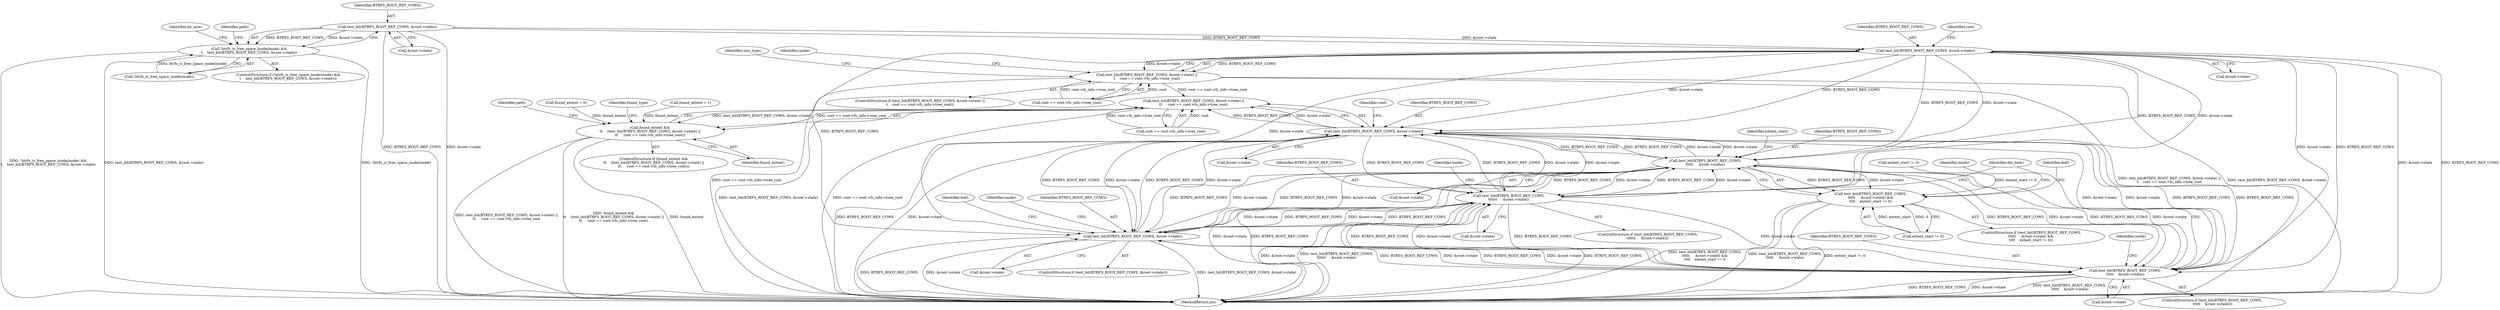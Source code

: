 digraph "1_linux_0305cd5f7fca85dae392b9ba85b116896eb7c1c7@pointer" {
"1000205" [label="(Call,test_bit(BTRFS_ROOT_REF_COWS, &root->state))"];
"1000201" [label="(Call,!btrfs_is_free_space_inode(inode) &&\n\t    test_bit(BTRFS_ROOT_REF_COWS, &root->state))"];
"1000231" [label="(Call,test_bit(BTRFS_ROOT_REF_COWS, &root->state))"];
"1000230" [label="(Call,test_bit(BTRFS_ROOT_REF_COWS, &root->state) ||\n\t    root == root->fs_info->tree_root)"];
"1000714" [label="(Call,test_bit(BTRFS_ROOT_REF_COWS, &root->state) ||\n\t\t     root == root->fs_info->tree_root)"];
"1000712" [label="(Call,found_extent &&\n\t\t    (test_bit(BTRFS_ROOT_REF_COWS, &root->state) ||\n\t\t     root == root->fs_info->tree_root))"];
"1000528" [label="(Call,test_bit(BTRFS_ROOT_REF_COWS,\n\t\t\t\t\t     &root->state))"];
"1000527" [label="(Call,test_bit(BTRFS_ROOT_REF_COWS,\n\t\t\t\t\t     &root->state) &&\n\t\t\t\t    extent_start != 0)"];
"1000572" [label="(Call,test_bit(BTRFS_ROOT_REF_COWS,\n\t\t\t\t\t\t     &root->state))"];
"1000618" [label="(Call,test_bit(BTRFS_ROOT_REF_COWS, &root->state))"];
"1000646" [label="(Call,test_bit(BTRFS_ROOT_REF_COWS,\n \t\t\t\t\t    &root->state))"];
"1000715" [label="(Call,test_bit(BTRFS_ROOT_REF_COWS, &root->state))"];
"1000205" [label="(Call,test_bit(BTRFS_ROOT_REF_COWS, &root->state))"];
"1000529" [label="(Identifier,BTRFS_ROOT_REF_COWS)"];
"1000201" [label="(Call,!btrfs_is_free_space_inode(inode) &&\n\t    test_bit(BTRFS_ROOT_REF_COWS, &root->state))"];
"1000571" [label="(ControlStructure,if (test_bit(BTRFS_ROOT_REF_COWS,\n\t\t\t\t\t\t     &root->state)))"];
"1000713" [label="(Identifier,found_extent)"];
"1000730" [label="(Identifier,path)"];
"1000573" [label="(Identifier,BTRFS_ROOT_REF_COWS)"];
"1000579" [label="(Identifier,inode)"];
"1000467" [label="(Call,found_extent = 0)"];
"1000783" [label="(Identifier,found_type)"];
"1000245" [label="(Identifier,inode)"];
"1000647" [label="(Identifier,BTRFS_ROOT_REF_COWS)"];
"1000528" [label="(Call,test_bit(BTRFS_ROOT_REF_COWS,\n\t\t\t\t\t     &root->state))"];
"1000721" [label="(Call,root == root->fs_info->tree_root)"];
"1000229" [label="(ControlStructure,if (test_bit(BTRFS_ROOT_REF_COWS, &root->state) ||\n\t    root == root->fs_info->tree_root))"];
"1000618" [label="(Call,test_bit(BTRFS_ROOT_REF_COWS, &root->state))"];
"1000617" [label="(ControlStructure,if (test_bit(BTRFS_ROOT_REF_COWS, &root->state)))"];
"1000526" [label="(ControlStructure,if (test_bit(BTRFS_ROOT_REF_COWS,\n\t\t\t\t\t     &root->state) &&\n\t\t\t\t    extent_start != 0))"];
"1000714" [label="(Call,test_bit(BTRFS_ROOT_REF_COWS, &root->state) ||\n\t\t     root == root->fs_info->tree_root)"];
"1000527" [label="(Call,test_bit(BTRFS_ROOT_REF_COWS,\n\t\t\t\t\t     &root->state) &&\n\t\t\t\t    extent_start != 0)"];
"1000717" [label="(Call,&root->state)"];
"1000711" [label="(ControlStructure,if (found_extent &&\n\t\t    (test_bit(BTRFS_ROOT_REF_COWS, &root->state) ||\n\t\t     root == root->fs_info->tree_root)))"];
"1000206" [label="(Identifier,BTRFS_ROOT_REF_COWS)"];
"1000233" [label="(Call,&root->state)"];
"1000237" [label="(Call,root == root->fs_info->tree_root)"];
"1000538" [label="(Identifier,inode)"];
"1000625" [label="(Identifier,inode)"];
"1000541" [label="(Identifier,leaf)"];
"1000202" [label="(Call,!btrfs_is_free_space_inode(inode))"];
"1000259" [label="(Identifier,min_type)"];
"1000654" [label="(Identifier,inode)"];
"1000200" [label="(ControlStructure,if (!btrfs_is_free_space_inode(inode) &&\n\t    test_bit(BTRFS_ROOT_REF_COWS, &root->state)))"];
"1000663" [label="(Identifier,del_item)"];
"1000620" [label="(Call,&root->state)"];
"1000712" [label="(Call,found_extent &&\n\t\t    (test_bit(BTRFS_ROOT_REF_COWS, &root->state) ||\n\t\t     root == root->fs_info->tree_root))"];
"1000535" [label="(Identifier,extent_start)"];
"1000646" [label="(Call,test_bit(BTRFS_ROOT_REF_COWS,\n \t\t\t\t\t    &root->state))"];
"1000568" [label="(Call,found_extent = 1)"];
"1000534" [label="(Call,extent_start != 0)"];
"1000957" [label="(MethodReturn,int)"];
"1000572" [label="(Call,test_bit(BTRFS_ROOT_REF_COWS,\n\t\t\t\t\t\t     &root->state))"];
"1000232" [label="(Identifier,BTRFS_ROOT_REF_COWS)"];
"1000530" [label="(Call,&root->state)"];
"1000238" [label="(Identifier,root)"];
"1000619" [label="(Identifier,BTRFS_ROOT_REF_COWS)"];
"1000212" [label="(Identifier,be_nice)"];
"1000207" [label="(Call,&root->state)"];
"1000215" [label="(Identifier,path)"];
"1000716" [label="(Identifier,BTRFS_ROOT_REF_COWS)"];
"1000648" [label="(Call,&root->state)"];
"1000231" [label="(Call,test_bit(BTRFS_ROOT_REF_COWS, &root->state))"];
"1000564" [label="(Call,extent_start != 0)"];
"1000230" [label="(Call,test_bit(BTRFS_ROOT_REF_COWS, &root->state) ||\n\t    root == root->fs_info->tree_root)"];
"1000632" [label="(Identifier,leaf)"];
"1000715" [label="(Call,test_bit(BTRFS_ROOT_REF_COWS, &root->state))"];
"1000645" [label="(ControlStructure,if (test_bit(BTRFS_ROOT_REF_COWS,\n \t\t\t\t\t    &root->state)))"];
"1000722" [label="(Identifier,root)"];
"1000574" [label="(Call,&root->state)"];
"1000205" -> "1000201"  [label="AST: "];
"1000205" -> "1000207"  [label="CFG: "];
"1000206" -> "1000205"  [label="AST: "];
"1000207" -> "1000205"  [label="AST: "];
"1000201" -> "1000205"  [label="CFG: "];
"1000205" -> "1000957"  [label="DDG: BTRFS_ROOT_REF_COWS"];
"1000205" -> "1000957"  [label="DDG: &root->state"];
"1000205" -> "1000201"  [label="DDG: BTRFS_ROOT_REF_COWS"];
"1000205" -> "1000201"  [label="DDG: &root->state"];
"1000205" -> "1000231"  [label="DDG: BTRFS_ROOT_REF_COWS"];
"1000205" -> "1000231"  [label="DDG: &root->state"];
"1000201" -> "1000200"  [label="AST: "];
"1000201" -> "1000202"  [label="CFG: "];
"1000202" -> "1000201"  [label="AST: "];
"1000212" -> "1000201"  [label="CFG: "];
"1000215" -> "1000201"  [label="CFG: "];
"1000201" -> "1000957"  [label="DDG: !btrfs_is_free_space_inode(inode) &&\n\t    test_bit(BTRFS_ROOT_REF_COWS, &root->state)"];
"1000201" -> "1000957"  [label="DDG: test_bit(BTRFS_ROOT_REF_COWS, &root->state)"];
"1000201" -> "1000957"  [label="DDG: !btrfs_is_free_space_inode(inode)"];
"1000202" -> "1000201"  [label="DDG: btrfs_is_free_space_inode(inode)"];
"1000231" -> "1000230"  [label="AST: "];
"1000231" -> "1000233"  [label="CFG: "];
"1000232" -> "1000231"  [label="AST: "];
"1000233" -> "1000231"  [label="AST: "];
"1000238" -> "1000231"  [label="CFG: "];
"1000230" -> "1000231"  [label="CFG: "];
"1000231" -> "1000957"  [label="DDG: &root->state"];
"1000231" -> "1000957"  [label="DDG: BTRFS_ROOT_REF_COWS"];
"1000231" -> "1000230"  [label="DDG: BTRFS_ROOT_REF_COWS"];
"1000231" -> "1000230"  [label="DDG: &root->state"];
"1000231" -> "1000528"  [label="DDG: BTRFS_ROOT_REF_COWS"];
"1000231" -> "1000528"  [label="DDG: &root->state"];
"1000231" -> "1000572"  [label="DDG: BTRFS_ROOT_REF_COWS"];
"1000231" -> "1000572"  [label="DDG: &root->state"];
"1000231" -> "1000618"  [label="DDG: BTRFS_ROOT_REF_COWS"];
"1000231" -> "1000618"  [label="DDG: &root->state"];
"1000231" -> "1000646"  [label="DDG: BTRFS_ROOT_REF_COWS"];
"1000231" -> "1000646"  [label="DDG: &root->state"];
"1000231" -> "1000715"  [label="DDG: BTRFS_ROOT_REF_COWS"];
"1000231" -> "1000715"  [label="DDG: &root->state"];
"1000230" -> "1000229"  [label="AST: "];
"1000230" -> "1000237"  [label="CFG: "];
"1000237" -> "1000230"  [label="AST: "];
"1000245" -> "1000230"  [label="CFG: "];
"1000259" -> "1000230"  [label="CFG: "];
"1000230" -> "1000957"  [label="DDG: root == root->fs_info->tree_root"];
"1000230" -> "1000957"  [label="DDG: test_bit(BTRFS_ROOT_REF_COWS, &root->state)"];
"1000230" -> "1000957"  [label="DDG: test_bit(BTRFS_ROOT_REF_COWS, &root->state) ||\n\t    root == root->fs_info->tree_root"];
"1000237" -> "1000230"  [label="DDG: root"];
"1000237" -> "1000230"  [label="DDG: root->fs_info->tree_root"];
"1000230" -> "1000714"  [label="DDG: root == root->fs_info->tree_root"];
"1000714" -> "1000712"  [label="AST: "];
"1000714" -> "1000715"  [label="CFG: "];
"1000714" -> "1000721"  [label="CFG: "];
"1000715" -> "1000714"  [label="AST: "];
"1000721" -> "1000714"  [label="AST: "];
"1000712" -> "1000714"  [label="CFG: "];
"1000714" -> "1000957"  [label="DDG: test_bit(BTRFS_ROOT_REF_COWS, &root->state)"];
"1000714" -> "1000957"  [label="DDG: root == root->fs_info->tree_root"];
"1000714" -> "1000712"  [label="DDG: test_bit(BTRFS_ROOT_REF_COWS, &root->state)"];
"1000714" -> "1000712"  [label="DDG: root == root->fs_info->tree_root"];
"1000715" -> "1000714"  [label="DDG: BTRFS_ROOT_REF_COWS"];
"1000715" -> "1000714"  [label="DDG: &root->state"];
"1000721" -> "1000714"  [label="DDG: root"];
"1000721" -> "1000714"  [label="DDG: root->fs_info->tree_root"];
"1000712" -> "1000711"  [label="AST: "];
"1000712" -> "1000713"  [label="CFG: "];
"1000713" -> "1000712"  [label="AST: "];
"1000730" -> "1000712"  [label="CFG: "];
"1000783" -> "1000712"  [label="CFG: "];
"1000712" -> "1000957"  [label="DDG: test_bit(BTRFS_ROOT_REF_COWS, &root->state) ||\n\t\t     root == root->fs_info->tree_root"];
"1000712" -> "1000957"  [label="DDG: found_extent &&\n\t\t    (test_bit(BTRFS_ROOT_REF_COWS, &root->state) ||\n\t\t     root == root->fs_info->tree_root)"];
"1000712" -> "1000957"  [label="DDG: found_extent"];
"1000568" -> "1000712"  [label="DDG: found_extent"];
"1000467" -> "1000712"  [label="DDG: found_extent"];
"1000528" -> "1000527"  [label="AST: "];
"1000528" -> "1000530"  [label="CFG: "];
"1000529" -> "1000528"  [label="AST: "];
"1000530" -> "1000528"  [label="AST: "];
"1000535" -> "1000528"  [label="CFG: "];
"1000527" -> "1000528"  [label="CFG: "];
"1000528" -> "1000957"  [label="DDG: &root->state"];
"1000528" -> "1000957"  [label="DDG: BTRFS_ROOT_REF_COWS"];
"1000528" -> "1000527"  [label="DDG: BTRFS_ROOT_REF_COWS"];
"1000528" -> "1000527"  [label="DDG: &root->state"];
"1000715" -> "1000528"  [label="DDG: BTRFS_ROOT_REF_COWS"];
"1000715" -> "1000528"  [label="DDG: &root->state"];
"1000646" -> "1000528"  [label="DDG: BTRFS_ROOT_REF_COWS"];
"1000646" -> "1000528"  [label="DDG: &root->state"];
"1000618" -> "1000528"  [label="DDG: BTRFS_ROOT_REF_COWS"];
"1000618" -> "1000528"  [label="DDG: &root->state"];
"1000572" -> "1000528"  [label="DDG: BTRFS_ROOT_REF_COWS"];
"1000572" -> "1000528"  [label="DDG: &root->state"];
"1000528" -> "1000572"  [label="DDG: BTRFS_ROOT_REF_COWS"];
"1000528" -> "1000572"  [label="DDG: &root->state"];
"1000528" -> "1000618"  [label="DDG: BTRFS_ROOT_REF_COWS"];
"1000528" -> "1000618"  [label="DDG: &root->state"];
"1000528" -> "1000646"  [label="DDG: BTRFS_ROOT_REF_COWS"];
"1000528" -> "1000646"  [label="DDG: &root->state"];
"1000528" -> "1000715"  [label="DDG: BTRFS_ROOT_REF_COWS"];
"1000528" -> "1000715"  [label="DDG: &root->state"];
"1000527" -> "1000526"  [label="AST: "];
"1000527" -> "1000534"  [label="CFG: "];
"1000534" -> "1000527"  [label="AST: "];
"1000538" -> "1000527"  [label="CFG: "];
"1000541" -> "1000527"  [label="CFG: "];
"1000527" -> "1000957"  [label="DDG: test_bit(BTRFS_ROOT_REF_COWS,\n\t\t\t\t\t     &root->state)"];
"1000527" -> "1000957"  [label="DDG: extent_start != 0"];
"1000527" -> "1000957"  [label="DDG: test_bit(BTRFS_ROOT_REF_COWS,\n\t\t\t\t\t     &root->state) &&\n\t\t\t\t    extent_start != 0"];
"1000564" -> "1000527"  [label="DDG: extent_start != 0"];
"1000534" -> "1000527"  [label="DDG: extent_start"];
"1000534" -> "1000527"  [label="DDG: 0"];
"1000572" -> "1000571"  [label="AST: "];
"1000572" -> "1000574"  [label="CFG: "];
"1000573" -> "1000572"  [label="AST: "];
"1000574" -> "1000572"  [label="AST: "];
"1000579" -> "1000572"  [label="CFG: "];
"1000663" -> "1000572"  [label="CFG: "];
"1000572" -> "1000957"  [label="DDG: &root->state"];
"1000572" -> "1000957"  [label="DDG: test_bit(BTRFS_ROOT_REF_COWS,\n\t\t\t\t\t\t     &root->state)"];
"1000572" -> "1000957"  [label="DDG: BTRFS_ROOT_REF_COWS"];
"1000715" -> "1000572"  [label="DDG: BTRFS_ROOT_REF_COWS"];
"1000715" -> "1000572"  [label="DDG: &root->state"];
"1000646" -> "1000572"  [label="DDG: BTRFS_ROOT_REF_COWS"];
"1000646" -> "1000572"  [label="DDG: &root->state"];
"1000618" -> "1000572"  [label="DDG: BTRFS_ROOT_REF_COWS"];
"1000618" -> "1000572"  [label="DDG: &root->state"];
"1000572" -> "1000618"  [label="DDG: BTRFS_ROOT_REF_COWS"];
"1000572" -> "1000618"  [label="DDG: &root->state"];
"1000572" -> "1000646"  [label="DDG: BTRFS_ROOT_REF_COWS"];
"1000572" -> "1000646"  [label="DDG: &root->state"];
"1000572" -> "1000715"  [label="DDG: BTRFS_ROOT_REF_COWS"];
"1000572" -> "1000715"  [label="DDG: &root->state"];
"1000618" -> "1000617"  [label="AST: "];
"1000618" -> "1000620"  [label="CFG: "];
"1000619" -> "1000618"  [label="AST: "];
"1000620" -> "1000618"  [label="AST: "];
"1000625" -> "1000618"  [label="CFG: "];
"1000632" -> "1000618"  [label="CFG: "];
"1000618" -> "1000957"  [label="DDG: test_bit(BTRFS_ROOT_REF_COWS, &root->state)"];
"1000618" -> "1000957"  [label="DDG: BTRFS_ROOT_REF_COWS"];
"1000618" -> "1000957"  [label="DDG: &root->state"];
"1000715" -> "1000618"  [label="DDG: BTRFS_ROOT_REF_COWS"];
"1000715" -> "1000618"  [label="DDG: &root->state"];
"1000646" -> "1000618"  [label="DDG: BTRFS_ROOT_REF_COWS"];
"1000646" -> "1000618"  [label="DDG: &root->state"];
"1000618" -> "1000646"  [label="DDG: BTRFS_ROOT_REF_COWS"];
"1000618" -> "1000646"  [label="DDG: &root->state"];
"1000618" -> "1000715"  [label="DDG: BTRFS_ROOT_REF_COWS"];
"1000618" -> "1000715"  [label="DDG: &root->state"];
"1000646" -> "1000645"  [label="AST: "];
"1000646" -> "1000648"  [label="CFG: "];
"1000647" -> "1000646"  [label="AST: "];
"1000648" -> "1000646"  [label="AST: "];
"1000654" -> "1000646"  [label="CFG: "];
"1000663" -> "1000646"  [label="CFG: "];
"1000646" -> "1000957"  [label="DDG: test_bit(BTRFS_ROOT_REF_COWS,\n \t\t\t\t\t    &root->state)"];
"1000646" -> "1000957"  [label="DDG: BTRFS_ROOT_REF_COWS"];
"1000646" -> "1000957"  [label="DDG: &root->state"];
"1000715" -> "1000646"  [label="DDG: BTRFS_ROOT_REF_COWS"];
"1000715" -> "1000646"  [label="DDG: &root->state"];
"1000646" -> "1000715"  [label="DDG: BTRFS_ROOT_REF_COWS"];
"1000646" -> "1000715"  [label="DDG: &root->state"];
"1000715" -> "1000717"  [label="CFG: "];
"1000716" -> "1000715"  [label="AST: "];
"1000717" -> "1000715"  [label="AST: "];
"1000722" -> "1000715"  [label="CFG: "];
"1000715" -> "1000957"  [label="DDG: BTRFS_ROOT_REF_COWS"];
"1000715" -> "1000957"  [label="DDG: &root->state"];
}
